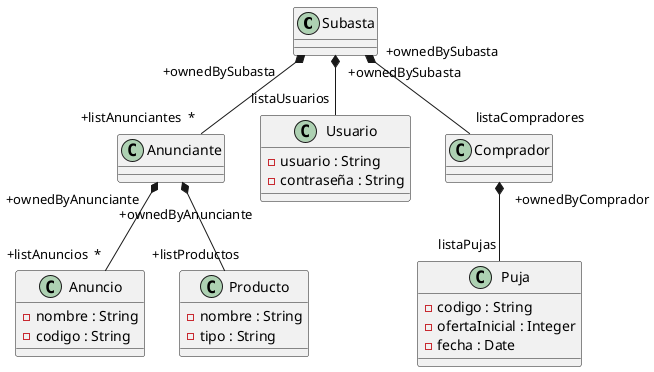 @startuml


Class Subasta {

}

Class Anunciante{}

Class Usuario{
    -usuario : String
    -contraseña : String
}

Class Comprador{}

Class Anuncio{
    -nombre : String
    -codigo : String
}

Class Producto{
    -nombre : String
    -tipo : String
}

Class Puja{
    -codigo : String
    -ofertaInicial : Integer
    -fecha : Date
}

Subasta "+ownedBySubasta   " *-- "+listAnunciantes  *" Anunciante
Subasta "+ownedBySubasta" *-- "listaCompradores" Comprador
Subasta "+ownedBySubasta" *-- "listaUsuarios" Usuario
Anunciante "+ownedByAnunciante" *-- "+listAnuncios  *" Anuncio
Anunciante "+ownedByAnunciante" *-- "+listProductos" Producto
Comprador "+ownedByComprador" *-- "listaPujas" Puja


@enduml